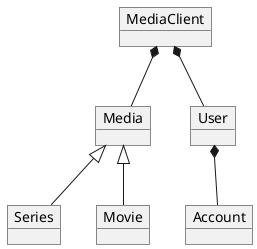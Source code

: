 @startuml

object MediaClient
object Media
object Series
object Movie
object Account
object User



MediaClient*-- User
MediaClient *-- Media
Media <|-- Movie
Media <|-- Series
User *-- Account




@enduml